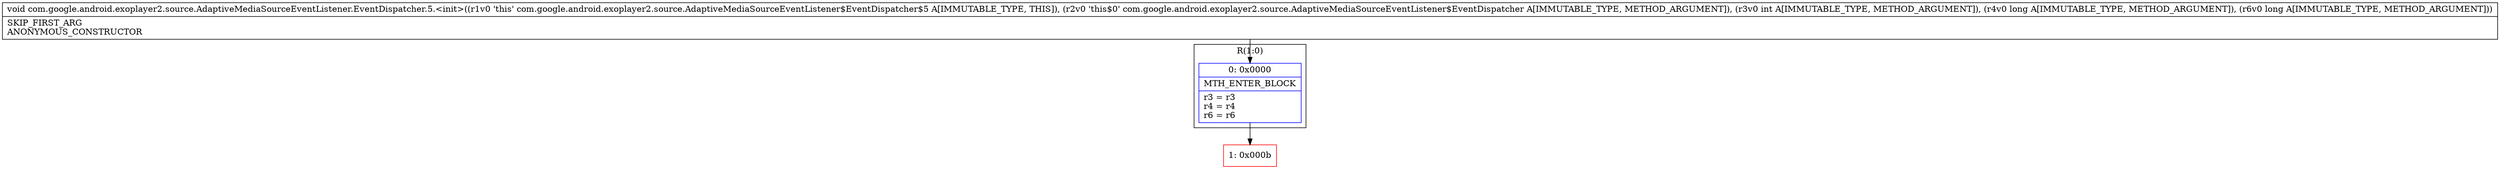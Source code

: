 digraph "CFG forcom.google.android.exoplayer2.source.AdaptiveMediaSourceEventListener.EventDispatcher.5.\<init\>(Lcom\/google\/android\/exoplayer2\/source\/AdaptiveMediaSourceEventListener$EventDispatcher;IJJ)V" {
subgraph cluster_Region_1126216601 {
label = "R(1:0)";
node [shape=record,color=blue];
Node_0 [shape=record,label="{0\:\ 0x0000|MTH_ENTER_BLOCK\l|r3 = r3\lr4 = r4\lr6 = r6\l}"];
}
Node_1 [shape=record,color=red,label="{1\:\ 0x000b}"];
MethodNode[shape=record,label="{void com.google.android.exoplayer2.source.AdaptiveMediaSourceEventListener.EventDispatcher.5.\<init\>((r1v0 'this' com.google.android.exoplayer2.source.AdaptiveMediaSourceEventListener$EventDispatcher$5 A[IMMUTABLE_TYPE, THIS]), (r2v0 'this$0' com.google.android.exoplayer2.source.AdaptiveMediaSourceEventListener$EventDispatcher A[IMMUTABLE_TYPE, METHOD_ARGUMENT]), (r3v0 int A[IMMUTABLE_TYPE, METHOD_ARGUMENT]), (r4v0 long A[IMMUTABLE_TYPE, METHOD_ARGUMENT]), (r6v0 long A[IMMUTABLE_TYPE, METHOD_ARGUMENT]))  | SKIP_FIRST_ARG\lANONYMOUS_CONSTRUCTOR\l}"];
MethodNode -> Node_0;
Node_0 -> Node_1;
}

